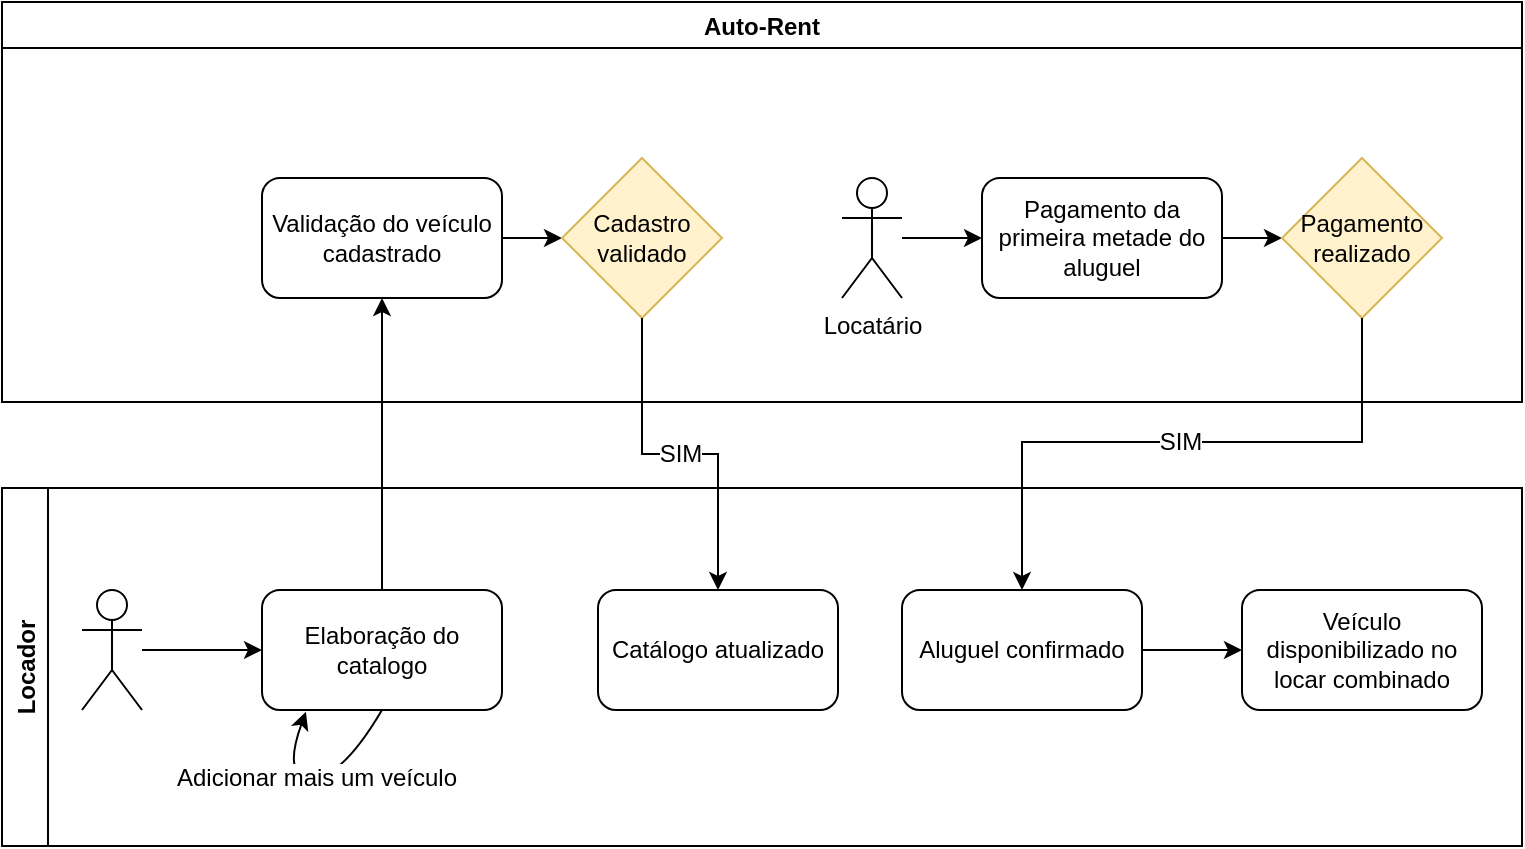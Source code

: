 <mxfile version="17.1.2" type="github">
  <diagram id="bmKgltgsZ10JqoD7OFWL" name="Page-1">
    <mxGraphModel dx="868" dy="482" grid="1" gridSize="10" guides="1" tooltips="1" connect="1" arrows="1" fold="1" page="1" pageScale="1" pageWidth="827" pageHeight="1169" math="0" shadow="0">
      <root>
        <mxCell id="0" />
        <mxCell id="1" parent="0" />
        <mxCell id="Pr_dOW4al8u5oI878Pr--1" value="Locador" style="swimlane;horizontal=0;direction=east;" vertex="1" parent="1">
          <mxGeometry x="40" y="653" width="760" height="179" as="geometry" />
        </mxCell>
        <mxCell id="Pr_dOW4al8u5oI878Pr--40" style="edgeStyle=orthogonalEdgeStyle;rounded=0;orthogonalLoop=1;jettySize=auto;html=1;entryX=0;entryY=0.5;entryDx=0;entryDy=0;fontSize=12;" edge="1" parent="Pr_dOW4al8u5oI878Pr--1" source="Pr_dOW4al8u5oI878Pr--8" target="Pr_dOW4al8u5oI878Pr--37">
          <mxGeometry relative="1" as="geometry" />
        </mxCell>
        <mxCell id="Pr_dOW4al8u5oI878Pr--8" value="Aluguel confirmado" style="rounded=1;whiteSpace=wrap;html=1;" vertex="1" parent="Pr_dOW4al8u5oI878Pr--1">
          <mxGeometry x="450" y="51.0" width="120" height="60" as="geometry" />
        </mxCell>
        <mxCell id="Pr_dOW4al8u5oI878Pr--5" value="Elaboração do catalogo" style="rounded=1;whiteSpace=wrap;html=1;" vertex="1" parent="Pr_dOW4al8u5oI878Pr--1">
          <mxGeometry x="130" y="51" width="120" height="60" as="geometry" />
        </mxCell>
        <mxCell id="Pr_dOW4al8u5oI878Pr--25" value="Adicionar mais um veículo" style="curved=1;endArrow=classic;html=1;rounded=0;exitX=0.5;exitY=1;exitDx=0;exitDy=0;entryX=0.183;entryY=1.015;entryDx=0;entryDy=0;fontSize=12;entryPerimeter=0;" edge="1" parent="Pr_dOW4al8u5oI878Pr--1" source="Pr_dOW4al8u5oI878Pr--5" target="Pr_dOW4al8u5oI878Pr--5">
          <mxGeometry width="50" height="50" relative="1" as="geometry">
            <mxPoint x="370" y="114.9" as="sourcePoint" />
            <mxPoint x="420" y="64.9" as="targetPoint" />
            <Array as="points">
              <mxPoint x="170" y="144.9" />
              <mxPoint x="140" y="144.9" />
            </Array>
          </mxGeometry>
        </mxCell>
        <mxCell id="Pr_dOW4al8u5oI878Pr--37" value="Veículo disponibilizado no locar combinado" style="rounded=1;whiteSpace=wrap;html=1;" vertex="1" parent="Pr_dOW4al8u5oI878Pr--1">
          <mxGeometry x="620" y="51" width="120" height="60" as="geometry" />
        </mxCell>
        <mxCell id="Pr_dOW4al8u5oI878Pr--14" value="Auto-Rent" style="swimlane;" vertex="1" parent="1">
          <mxGeometry x="40" y="410" width="760" height="200" as="geometry" />
        </mxCell>
        <mxCell id="Pr_dOW4al8u5oI878Pr--35" style="edgeStyle=orthogonalEdgeStyle;rounded=0;orthogonalLoop=1;jettySize=auto;html=1;entryX=0;entryY=0.5;entryDx=0;entryDy=0;fontSize=12;" edge="1" parent="Pr_dOW4al8u5oI878Pr--14" source="Pr_dOW4al8u5oI878Pr--20" target="Pr_dOW4al8u5oI878Pr--21">
          <mxGeometry relative="1" as="geometry" />
        </mxCell>
        <mxCell id="Pr_dOW4al8u5oI878Pr--20" value="Pagamento da primeira metade do aluguel" style="rounded=1;whiteSpace=wrap;html=1;" vertex="1" parent="Pr_dOW4al8u5oI878Pr--14">
          <mxGeometry x="490" y="88" width="120" height="60" as="geometry" />
        </mxCell>
        <mxCell id="Pr_dOW4al8u5oI878Pr--21" value="Pagamento realizado" style="rhombus;whiteSpace=wrap;html=1;fillColor=#fff2cc;strokeColor=#d6b656;" vertex="1" parent="Pr_dOW4al8u5oI878Pr--14">
          <mxGeometry x="640" y="78" width="80" height="80" as="geometry" />
        </mxCell>
        <mxCell id="Pr_dOW4al8u5oI878Pr--30" style="edgeStyle=orthogonalEdgeStyle;rounded=0;orthogonalLoop=1;jettySize=auto;html=1;entryX=0;entryY=0.5;entryDx=0;entryDy=0;fontSize=12;" edge="1" parent="Pr_dOW4al8u5oI878Pr--14" source="Pr_dOW4al8u5oI878Pr--26" target="Pr_dOW4al8u5oI878Pr--29">
          <mxGeometry relative="1" as="geometry" />
        </mxCell>
        <mxCell id="Pr_dOW4al8u5oI878Pr--26" value="Validação do veículo cadastrado" style="rounded=1;whiteSpace=wrap;html=1;" vertex="1" parent="Pr_dOW4al8u5oI878Pr--14">
          <mxGeometry x="130" y="88" width="120" height="60" as="geometry" />
        </mxCell>
        <mxCell id="Pr_dOW4al8u5oI878Pr--29" value="Cadastro validado" style="rhombus;whiteSpace=wrap;html=1;fillColor=#fff2cc;strokeColor=#d6b656;" vertex="1" parent="Pr_dOW4al8u5oI878Pr--14">
          <mxGeometry x="280" y="78" width="80" height="80" as="geometry" />
        </mxCell>
        <mxCell id="Pr_dOW4al8u5oI878Pr--34" style="edgeStyle=orthogonalEdgeStyle;rounded=0;orthogonalLoop=1;jettySize=auto;html=1;entryX=0;entryY=0.5;entryDx=0;entryDy=0;fontSize=12;" edge="1" parent="Pr_dOW4al8u5oI878Pr--14" source="Pr_dOW4al8u5oI878Pr--33" target="Pr_dOW4al8u5oI878Pr--20">
          <mxGeometry relative="1" as="geometry" />
        </mxCell>
        <mxCell id="Pr_dOW4al8u5oI878Pr--33" value="Locatário" style="shape=umlActor;verticalLabelPosition=bottom;verticalAlign=top;html=1;" vertex="1" parent="Pr_dOW4al8u5oI878Pr--14">
          <mxGeometry x="420" y="88" width="30" height="60" as="geometry" />
        </mxCell>
        <mxCell id="Pr_dOW4al8u5oI878Pr--27" style="edgeStyle=orthogonalEdgeStyle;rounded=0;orthogonalLoop=1;jettySize=auto;html=1;entryX=0;entryY=0.5;entryDx=0;entryDy=0;fontSize=12;" edge="1" parent="1" source="Pr_dOW4al8u5oI878Pr--2" target="Pr_dOW4al8u5oI878Pr--5">
          <mxGeometry relative="1" as="geometry" />
        </mxCell>
        <mxCell id="Pr_dOW4al8u5oI878Pr--2" value="" style="shape=umlActor;verticalLabelPosition=bottom;verticalAlign=top;html=1;" vertex="1" parent="1">
          <mxGeometry x="80" y="704" width="30" height="60" as="geometry" />
        </mxCell>
        <mxCell id="Pr_dOW4al8u5oI878Pr--28" style="edgeStyle=orthogonalEdgeStyle;rounded=0;orthogonalLoop=1;jettySize=auto;html=1;entryX=0.5;entryY=1;entryDx=0;entryDy=0;fontSize=12;" edge="1" parent="1" source="Pr_dOW4al8u5oI878Pr--5" target="Pr_dOW4al8u5oI878Pr--26">
          <mxGeometry relative="1" as="geometry" />
        </mxCell>
        <mxCell id="Pr_dOW4al8u5oI878Pr--38" value="SIM" style="edgeStyle=orthogonalEdgeStyle;rounded=0;orthogonalLoop=1;jettySize=auto;html=1;entryX=0.5;entryY=0;entryDx=0;entryDy=0;fontSize=12;" edge="1" parent="1" source="Pr_dOW4al8u5oI878Pr--21" target="Pr_dOW4al8u5oI878Pr--8">
          <mxGeometry relative="1" as="geometry">
            <Array as="points">
              <mxPoint x="720" y="630" />
              <mxPoint x="550" y="630" />
            </Array>
          </mxGeometry>
        </mxCell>
        <mxCell id="Pr_dOW4al8u5oI878Pr--31" value="Catálogo atualizado" style="rounded=1;whiteSpace=wrap;html=1;" vertex="1" parent="1">
          <mxGeometry x="338" y="704" width="120" height="60" as="geometry" />
        </mxCell>
        <mxCell id="Pr_dOW4al8u5oI878Pr--39" value="SIM" style="edgeStyle=orthogonalEdgeStyle;rounded=0;orthogonalLoop=1;jettySize=auto;html=1;entryX=0.5;entryY=0;entryDx=0;entryDy=0;fontSize=12;" edge="1" parent="1" source="Pr_dOW4al8u5oI878Pr--29" target="Pr_dOW4al8u5oI878Pr--31">
          <mxGeometry relative="1" as="geometry" />
        </mxCell>
      </root>
    </mxGraphModel>
  </diagram>
</mxfile>
